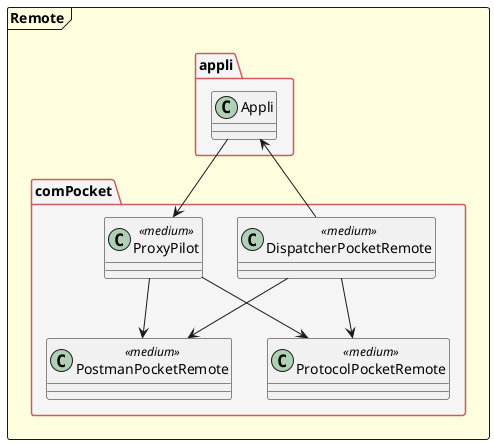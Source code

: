 

@startuml


skinparam monochrome false
skinparam shadowing false

frame Remote as "Remote" #LightYellow {

    folder comPocket as "comPocket" #WhiteSmoke;line:IndianRed; {
        class PostmanPocketRemote <<medium>>
        class DispatcherPocketRemote <<medium>>
        class ProtocolPocketRemote <<medium>>
        class ProxyPilot <<medium>>
    }

    folder appli as "appli" #WhiteSmoke;line:IndianRed; {

        class Appli

    }


}

DispatcherPocketRemote --> PostmanPocketRemote
ProxyPilot --> PostmanPocketRemote
ProxyPilot --> ProtocolPocketRemote
DispatcherPocketRemote --> ProtocolPocketRemote

Appli --> ProxyPilot
DispatcherPocketRemote -> Appli

@enduml

